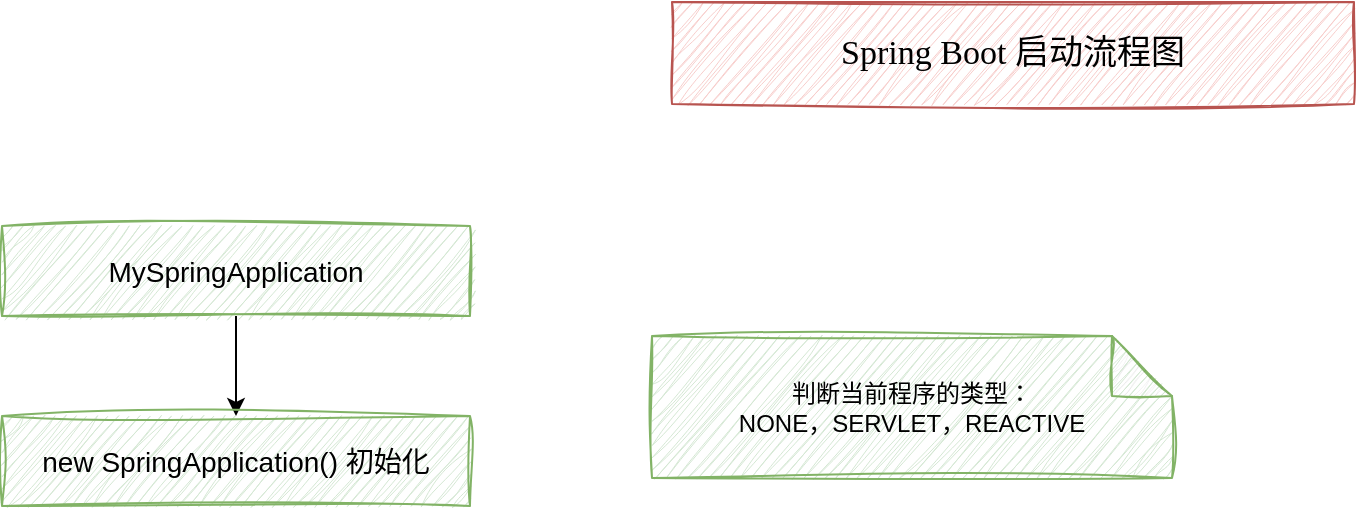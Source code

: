 <mxfile version="22.1.16" type="device">
  <diagram name="第 1 页" id="Fsyrpo6MKxdmgfVPUVB8">
    <mxGraphModel dx="1826" dy="1062" grid="1" gridSize="10" guides="1" tooltips="1" connect="1" arrows="1" fold="1" page="0" pageScale="1" pageWidth="827" pageHeight="1169" math="0" shadow="0">
      <root>
        <mxCell id="0" />
        <mxCell id="1" parent="0" />
        <mxCell id="1MuV_IucEmC4G-RkcaJf-1" value="&lt;font face=&quot;楷体&quot; style=&quot;font-size: 17px;&quot;&gt;Spring Boot 启动流程图&lt;/font&gt;" style="rounded=0;whiteSpace=wrap;html=1;fillColor=#f8cecc;strokeColor=#b85450;sketch=1;curveFitting=1;jiggle=2;" parent="1" vertex="1">
          <mxGeometry x="-83" y="-127" width="341" height="51" as="geometry" />
        </mxCell>
        <mxCell id="GrhtgEDJioB49mtgLCL9-1" style="edgeStyle=orthogonalEdgeStyle;rounded=0;orthogonalLoop=1;jettySize=auto;html=1;fontFamily=Helvetica;fontSize=12;fontColor=default;" parent="1" source="NG0EGLZM-to8MOZyw5YY-2" target="GrhtgEDJioB49mtgLCL9-2" edge="1">
          <mxGeometry relative="1" as="geometry">
            <mxPoint x="-301" y="77" as="targetPoint" />
          </mxGeometry>
        </mxCell>
        <mxCell id="NG0EGLZM-to8MOZyw5YY-2" value="&lt;font style=&quot;font-size: 14px;&quot;&gt;MySpringApplication&lt;/font&gt;" style="rounded=0;whiteSpace=wrap;html=1;sketch=1;jiggle=2;curveFitting=1;strokeColor=#82b366;align=center;verticalAlign=middle;fontFamily=Helvetica;fontSize=12;fillColor=#d5e8d4;" parent="1" vertex="1">
          <mxGeometry x="-418" y="-15" width="234" height="45" as="geometry" />
        </mxCell>
        <mxCell id="GrhtgEDJioB49mtgLCL9-2" value="&lt;font style=&quot;font-size: 14px;&quot;&gt;new SpringApplication() 初始化&lt;/font&gt;" style="rounded=0;whiteSpace=wrap;html=1;sketch=1;jiggle=2;curveFitting=1;strokeColor=#82b366;align=center;verticalAlign=middle;fontFamily=Helvetica;fontSize=12;fillColor=#d5e8d4;" parent="1" vertex="1">
          <mxGeometry x="-418" y="80" width="234" height="45" as="geometry" />
        </mxCell>
        <mxCell id="GrhtgEDJioB49mtgLCL9-3" value="判断当前程序的类型：&lt;br&gt;NONE，SERVLET，REACTIVE" style="shape=note;whiteSpace=wrap;html=1;backgroundOutline=1;darkOpacity=0.05;rounded=0;sketch=1;jiggle=2;curveFitting=1;strokeColor=#82b366;align=center;verticalAlign=middle;fontFamily=Helvetica;fontSize=12;fontColor=default;fillColor=#d5e8d4;" parent="1" vertex="1">
          <mxGeometry x="-93" y="40" width="260" height="71" as="geometry" />
        </mxCell>
      </root>
    </mxGraphModel>
  </diagram>
</mxfile>
